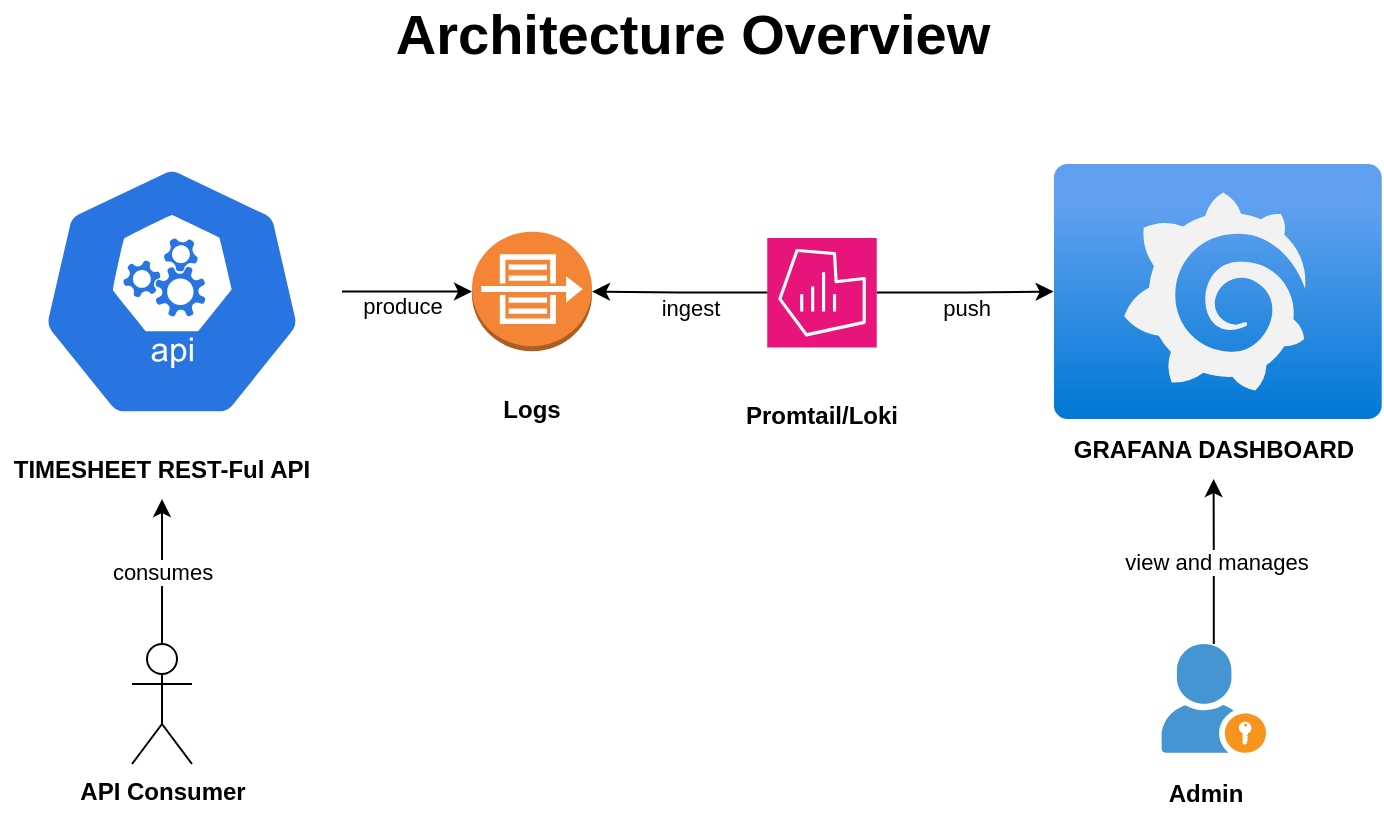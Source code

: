 <mxfile version="21.8.2" type="github">
  <diagram name="Page-1" id="UmZUJm98hy-MjdlWRy2L">
    <mxGraphModel dx="1195" dy="752" grid="1" gridSize="10" guides="1" tooltips="1" connect="1" arrows="1" fold="1" page="1" pageScale="1" pageWidth="850" pageHeight="1100" math="0" shadow="0">
      <root>
        <mxCell id="0" />
        <mxCell id="1" parent="0" />
        <mxCell id="IkE8e9DSJf4OaHcmCH7N-23" value="" style="group" vertex="1" connectable="0" parent="1">
          <mxGeometry x="602" y="600" width="160" height="94.4" as="geometry" />
        </mxCell>
        <mxCell id="IkE8e9DSJf4OaHcmCH7N-15" value="" style="shadow=0;dashed=0;html=1;strokeColor=none;fillColor=#4495D1;labelPosition=center;verticalLabelPosition=bottom;verticalAlign=top;align=center;outlineConnect=0;shape=mxgraph.veeam.portal_admin;" vertex="1" parent="IkE8e9DSJf4OaHcmCH7N-23">
          <mxGeometry x="57.8" width="52.2" height="54.4" as="geometry" />
        </mxCell>
        <mxCell id="IkE8e9DSJf4OaHcmCH7N-19" value="&lt;b&gt;Admin&lt;/b&gt;" style="text;html=1;strokeColor=none;fillColor=none;align=center;verticalAlign=middle;whiteSpace=wrap;rounded=0;" vertex="1" parent="IkE8e9DSJf4OaHcmCH7N-23">
          <mxGeometry y="60.4" width="160" height="30" as="geometry" />
        </mxCell>
        <mxCell id="IkE8e9DSJf4OaHcmCH7N-33" value="" style="group" vertex="1" connectable="0" parent="1">
          <mxGeometry x="80" y="360" width="690" height="167.51" as="geometry" />
        </mxCell>
        <mxCell id="IkE8e9DSJf4OaHcmCH7N-20" value="" style="group" vertex="1" connectable="0" parent="IkE8e9DSJf4OaHcmCH7N-33">
          <mxGeometry width="170" height="167.51" as="geometry" />
        </mxCell>
        <mxCell id="IkE8e9DSJf4OaHcmCH7N-3" value="" style="sketch=0;html=1;dashed=0;whitespace=wrap;fillColor=#2875E2;strokeColor=#ffffff;points=[[0.005,0.63,0],[0.1,0.2,0],[0.9,0.2,0],[0.5,0,0],[0.995,0.63,0],[0.72,0.99,0],[0.5,1,0],[0.28,0.99,0]];verticalLabelPosition=bottom;align=center;verticalAlign=top;shape=mxgraph.kubernetes.icon;prIcon=api" vertex="1" parent="IkE8e9DSJf4OaHcmCH7N-20">
          <mxGeometry width="170" height="127.5" as="geometry" />
        </mxCell>
        <mxCell id="IkE8e9DSJf4OaHcmCH7N-6" value="&lt;b&gt;TIMESHEET REST-Ful API&lt;/b&gt;" style="text;html=1;strokeColor=none;fillColor=none;align=center;verticalAlign=middle;whiteSpace=wrap;rounded=0;" vertex="1" parent="IkE8e9DSJf4OaHcmCH7N-20">
          <mxGeometry y="137.51" width="160" height="30" as="geometry" />
        </mxCell>
        <mxCell id="IkE8e9DSJf4OaHcmCH7N-24" value="" style="group" vertex="1" connectable="0" parent="IkE8e9DSJf4OaHcmCH7N-33">
          <mxGeometry x="225" y="33.87" width="80" height="103.64" as="geometry" />
        </mxCell>
        <mxCell id="IkE8e9DSJf4OaHcmCH7N-2" value="" style="outlineConnect=0;dashed=0;verticalLabelPosition=bottom;verticalAlign=top;align=center;html=1;shape=mxgraph.aws3.flow_logs;fillColor=#F58536;gradientColor=none;" vertex="1" parent="IkE8e9DSJf4OaHcmCH7N-24">
          <mxGeometry x="10" width="60" height="59.75" as="geometry" />
        </mxCell>
        <mxCell id="IkE8e9DSJf4OaHcmCH7N-13" value="&lt;b&gt;Logs&lt;/b&gt;" style="text;html=1;strokeColor=none;fillColor=none;align=center;verticalAlign=middle;whiteSpace=wrap;rounded=0;" vertex="1" parent="IkE8e9DSJf4OaHcmCH7N-24">
          <mxGeometry y="73.64" width="80" height="30" as="geometry" />
        </mxCell>
        <mxCell id="IkE8e9DSJf4OaHcmCH7N-25" value="" style="group" vertex="1" connectable="0" parent="IkE8e9DSJf4OaHcmCH7N-33">
          <mxGeometry x="370" y="36.94" width="80" height="103.64" as="geometry" />
        </mxCell>
        <mxCell id="IkE8e9DSJf4OaHcmCH7N-5" value="" style="sketch=0;points=[[0,0,0],[0.25,0,0],[0.5,0,0],[0.75,0,0],[1,0,0],[0,1,0],[0.25,1,0],[0.5,1,0],[0.75,1,0],[1,1,0],[0,0.25,0],[0,0.5,0],[0,0.75,0],[1,0.25,0],[1,0.5,0],[1,0.75,0]];points=[[0,0,0],[0.25,0,0],[0.5,0,0],[0.75,0,0],[1,0,0],[0,1,0],[0.25,1,0],[0.5,1,0],[0.75,1,0],[1,1,0],[0,0.25,0],[0,0.5,0],[0,0.75,0],[1,0.25,0],[1,0.5,0],[1,0.75,0]];outlineConnect=0;fontColor=#232F3E;fillColor=#E7157B;strokeColor=#ffffff;dashed=0;verticalLabelPosition=bottom;verticalAlign=top;align=center;html=1;fontSize=12;fontStyle=0;aspect=fixed;shape=mxgraph.aws4.resourceIcon;resIcon=mxgraph.aws4.managed_service_for_grafana;" vertex="1" parent="IkE8e9DSJf4OaHcmCH7N-25">
          <mxGeometry x="12.62" width="54.75" height="54.75" as="geometry" />
        </mxCell>
        <mxCell id="IkE8e9DSJf4OaHcmCH7N-14" value="&lt;b&gt;Promtail/Loki&lt;/b&gt;" style="text;html=1;strokeColor=none;fillColor=none;align=center;verticalAlign=middle;whiteSpace=wrap;rounded=0;" vertex="1" parent="IkE8e9DSJf4OaHcmCH7N-25">
          <mxGeometry y="73.64" width="80" height="30" as="geometry" />
        </mxCell>
        <mxCell id="IkE8e9DSJf4OaHcmCH7N-26" value="" style="group" vertex="1" connectable="0" parent="IkE8e9DSJf4OaHcmCH7N-33">
          <mxGeometry x="525.8" width="164.2" height="157.5" as="geometry" />
        </mxCell>
        <mxCell id="IkE8e9DSJf4OaHcmCH7N-4" value="" style="image;aspect=fixed;html=1;points=[];align=center;fontSize=12;image=img/lib/azure2/other/Grafana.svg;" vertex="1" parent="IkE8e9DSJf4OaHcmCH7N-26">
          <mxGeometry width="164.2" height="127.5" as="geometry" />
        </mxCell>
        <mxCell id="IkE8e9DSJf4OaHcmCH7N-7" value="&lt;b&gt;GRAFANA DASHBOARD&lt;/b&gt;" style="text;html=1;strokeColor=none;fillColor=none;align=center;verticalAlign=middle;whiteSpace=wrap;rounded=0;" vertex="1" parent="IkE8e9DSJf4OaHcmCH7N-26">
          <mxGeometry y="127.5" width="160" height="30" as="geometry" />
        </mxCell>
        <mxCell id="IkE8e9DSJf4OaHcmCH7N-27" value="" style="edgeStyle=orthogonalEdgeStyle;rounded=0;orthogonalLoop=1;jettySize=auto;html=1;" edge="1" parent="IkE8e9DSJf4OaHcmCH7N-33" source="IkE8e9DSJf4OaHcmCH7N-3" target="IkE8e9DSJf4OaHcmCH7N-2">
          <mxGeometry relative="1" as="geometry" />
        </mxCell>
        <mxCell id="IkE8e9DSJf4OaHcmCH7N-30" value="produce" style="edgeLabel;html=1;align=center;verticalAlign=middle;resizable=0;points=[];" vertex="1" connectable="0" parent="IkE8e9DSJf4OaHcmCH7N-27">
          <mxGeometry x="-0.549" y="-7" relative="1" as="geometry">
            <mxPoint x="15" as="offset" />
          </mxGeometry>
        </mxCell>
        <mxCell id="IkE8e9DSJf4OaHcmCH7N-28" value="" style="edgeStyle=orthogonalEdgeStyle;rounded=0;orthogonalLoop=1;jettySize=auto;html=1;" edge="1" parent="IkE8e9DSJf4OaHcmCH7N-33" source="IkE8e9DSJf4OaHcmCH7N-5" target="IkE8e9DSJf4OaHcmCH7N-2">
          <mxGeometry relative="1" as="geometry" />
        </mxCell>
        <mxCell id="IkE8e9DSJf4OaHcmCH7N-31" value="ingest" style="edgeLabel;html=1;align=center;verticalAlign=middle;resizable=0;points=[];" vertex="1" connectable="0" parent="IkE8e9DSJf4OaHcmCH7N-28">
          <mxGeometry x="0.042" y="2" relative="1" as="geometry">
            <mxPoint x="7" y="6" as="offset" />
          </mxGeometry>
        </mxCell>
        <mxCell id="IkE8e9DSJf4OaHcmCH7N-29" value="" style="edgeStyle=orthogonalEdgeStyle;rounded=0;orthogonalLoop=1;jettySize=auto;html=1;" edge="1" parent="IkE8e9DSJf4OaHcmCH7N-33" source="IkE8e9DSJf4OaHcmCH7N-5" target="IkE8e9DSJf4OaHcmCH7N-4">
          <mxGeometry relative="1" as="geometry" />
        </mxCell>
        <mxCell id="IkE8e9DSJf4OaHcmCH7N-32" value="push" style="edgeLabel;html=1;align=center;verticalAlign=middle;resizable=0;points=[];" vertex="1" connectable="0" parent="IkE8e9DSJf4OaHcmCH7N-29">
          <mxGeometry x="-0.112" y="-2" relative="1" as="geometry">
            <mxPoint x="5" y="5" as="offset" />
          </mxGeometry>
        </mxCell>
        <mxCell id="IkE8e9DSJf4OaHcmCH7N-35" value="" style="edgeStyle=orthogonalEdgeStyle;rounded=0;orthogonalLoop=1;jettySize=auto;html=1;" edge="1" parent="1" source="IkE8e9DSJf4OaHcmCH7N-34" target="IkE8e9DSJf4OaHcmCH7N-6">
          <mxGeometry relative="1" as="geometry" />
        </mxCell>
        <mxCell id="IkE8e9DSJf4OaHcmCH7N-36" value="consumes" style="edgeLabel;html=1;align=center;verticalAlign=middle;resizable=0;points=[];" vertex="1" connectable="0" parent="IkE8e9DSJf4OaHcmCH7N-35">
          <mxGeometry x="0.007" relative="1" as="geometry">
            <mxPoint as="offset" />
          </mxGeometry>
        </mxCell>
        <mxCell id="IkE8e9DSJf4OaHcmCH7N-34" value="&lt;b&gt;API Consumer&lt;/b&gt;" style="shape=umlActor;verticalLabelPosition=bottom;verticalAlign=top;html=1;outlineConnect=0;" vertex="1" parent="1">
          <mxGeometry x="145" y="600" width="30" height="60" as="geometry" />
        </mxCell>
        <mxCell id="IkE8e9DSJf4OaHcmCH7N-37" value="" style="edgeStyle=orthogonalEdgeStyle;rounded=0;orthogonalLoop=1;jettySize=auto;html=1;" edge="1" parent="1" source="IkE8e9DSJf4OaHcmCH7N-15" target="IkE8e9DSJf4OaHcmCH7N-7">
          <mxGeometry relative="1" as="geometry" />
        </mxCell>
        <mxCell id="IkE8e9DSJf4OaHcmCH7N-38" value="view and manages" style="edgeLabel;html=1;align=center;verticalAlign=middle;resizable=0;points=[];" vertex="1" connectable="0" parent="IkE8e9DSJf4OaHcmCH7N-37">
          <mxGeometry x="-0.001" y="-1" relative="1" as="geometry">
            <mxPoint as="offset" />
          </mxGeometry>
        </mxCell>
        <mxCell id="IkE8e9DSJf4OaHcmCH7N-39" value="&lt;b&gt;&lt;font style=&quot;font-size: 28px;&quot;&gt;Architecture Overview&lt;/font&gt;&lt;/b&gt;" style="text;html=1;strokeColor=none;fillColor=none;align=center;verticalAlign=middle;whiteSpace=wrap;rounded=0;" vertex="1" parent="1">
          <mxGeometry x="253" y="280" width="345" height="30" as="geometry" />
        </mxCell>
      </root>
    </mxGraphModel>
  </diagram>
</mxfile>
